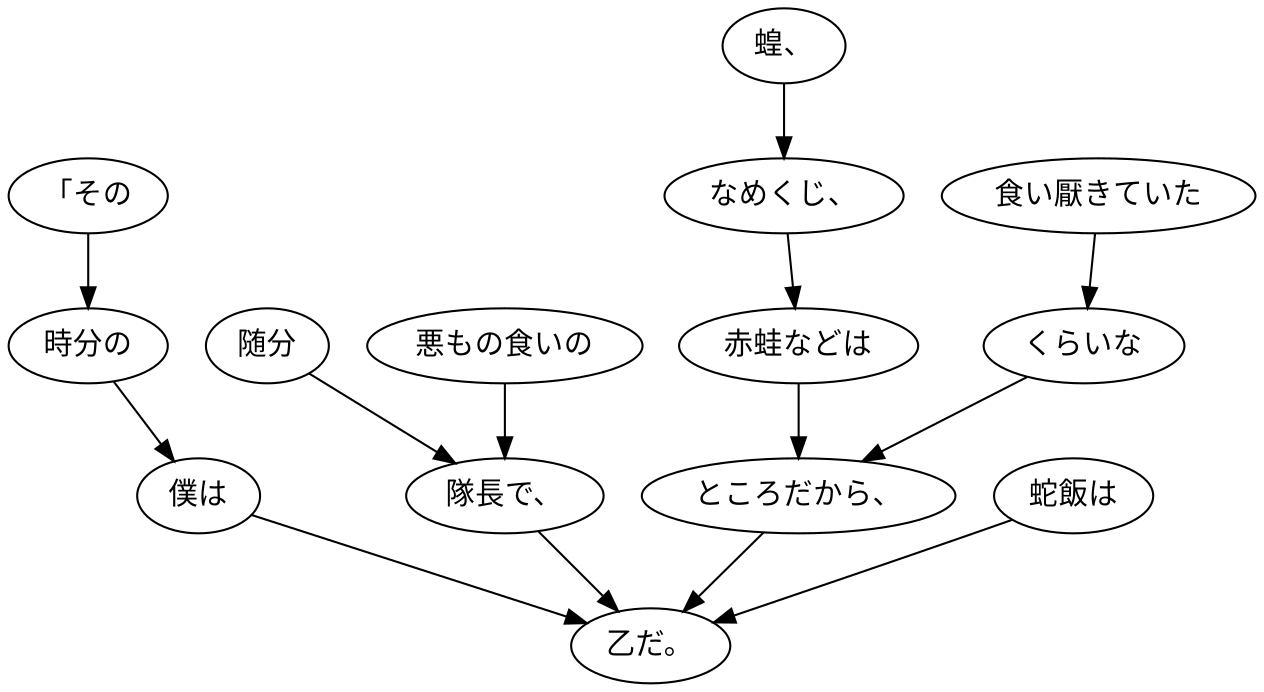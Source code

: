 digraph graph3606 {
	node0 [label="「その"];
	node1 [label="時分の"];
	node2 [label="僕は"];
	node3 [label="随分"];
	node4 [label="悪もの食いの"];
	node5 [label="隊長で、"];
	node6 [label="蝗、"];
	node7 [label="なめくじ、"];
	node8 [label="赤蛙などは"];
	node9 [label="食い厭きていた"];
	node10 [label="くらいな"];
	node11 [label="ところだから、"];
	node12 [label="蛇飯は"];
	node13 [label="乙だ。"];
	node0 -> node1;
	node1 -> node2;
	node2 -> node13;
	node3 -> node5;
	node4 -> node5;
	node5 -> node13;
	node6 -> node7;
	node7 -> node8;
	node8 -> node11;
	node9 -> node10;
	node10 -> node11;
	node11 -> node13;
	node12 -> node13;
}
